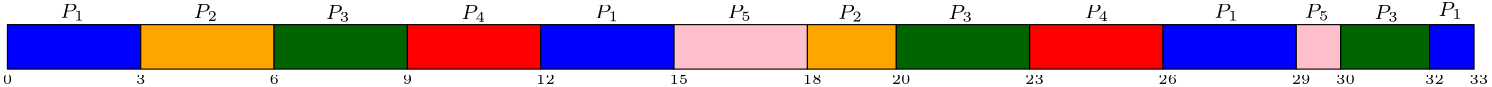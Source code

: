 <?xml version="1.0"?>
<!DOCTYPE ipe SYSTEM "ipe.dtd">
<ipe version="70218" creator="Ipe 7.2.28">
<info created="D:20241128194451" modified="D:20241128195508"/>
<ipestyle name="basic">
<symbol name="arrow/arc(spx)">
<path stroke="sym-stroke" fill="sym-stroke" pen="sym-pen">
0 0 m
-1 0.333 l
-1 -0.333 l
h
</path>
</symbol>
<symbol name="arrow/farc(spx)">
<path stroke="sym-stroke" fill="white" pen="sym-pen">
0 0 m
-1 0.333 l
-1 -0.333 l
h
</path>
</symbol>
<symbol name="arrow/ptarc(spx)">
<path stroke="sym-stroke" fill="sym-stroke" pen="sym-pen">
0 0 m
-1 0.333 l
-0.8 0 l
-1 -0.333 l
h
</path>
</symbol>
<symbol name="arrow/fptarc(spx)">
<path stroke="sym-stroke" fill="white" pen="sym-pen">
0 0 m
-1 0.333 l
-0.8 0 l
-1 -0.333 l
h
</path>
</symbol>
<symbol name="mark/circle(sx)" transformations="translations">
<path fill="sym-stroke">
0.6 0 0 0.6 0 0 e
0.4 0 0 0.4 0 0 e
</path>
</symbol>
<symbol name="mark/disk(sx)" transformations="translations">
<path fill="sym-stroke">
0.6 0 0 0.6 0 0 e
</path>
</symbol>
<symbol name="mark/fdisk(sfx)" transformations="translations">
<group>
<path fill="sym-fill">
0.5 0 0 0.5 0 0 e
</path>
<path fill="sym-stroke" fillrule="eofill">
0.6 0 0 0.6 0 0 e
0.4 0 0 0.4 0 0 e
</path>
</group>
</symbol>
<symbol name="mark/box(sx)" transformations="translations">
<path fill="sym-stroke" fillrule="eofill">
-0.6 -0.6 m
0.6 -0.6 l
0.6 0.6 l
-0.6 0.6 l
h
-0.4 -0.4 m
0.4 -0.4 l
0.4 0.4 l
-0.4 0.4 l
h
</path>
</symbol>
<symbol name="mark/square(sx)" transformations="translations">
<path fill="sym-stroke">
-0.6 -0.6 m
0.6 -0.6 l
0.6 0.6 l
-0.6 0.6 l
h
</path>
</symbol>
<symbol name="mark/fsquare(sfx)" transformations="translations">
<group>
<path fill="sym-fill">
-0.5 -0.5 m
0.5 -0.5 l
0.5 0.5 l
-0.5 0.5 l
h
</path>
<path fill="sym-stroke" fillrule="eofill">
-0.6 -0.6 m
0.6 -0.6 l
0.6 0.6 l
-0.6 0.6 l
h
-0.4 -0.4 m
0.4 -0.4 l
0.4 0.4 l
-0.4 0.4 l
h
</path>
</group>
</symbol>
<symbol name="mark/cross(sx)" transformations="translations">
<group>
<path fill="sym-stroke">
-0.43 -0.57 m
0.57 0.43 l
0.43 0.57 l
-0.57 -0.43 l
h
</path>
<path fill="sym-stroke">
-0.43 0.57 m
0.57 -0.43 l
0.43 -0.57 l
-0.57 0.43 l
h
</path>
</group>
</symbol>
<symbol name="arrow/fnormal(spx)">
<path stroke="sym-stroke" fill="white" pen="sym-pen">
0 0 m
-1 0.333 l
-1 -0.333 l
h
</path>
</symbol>
<symbol name="arrow/pointed(spx)">
<path stroke="sym-stroke" fill="sym-stroke" pen="sym-pen">
0 0 m
-1 0.333 l
-0.8 0 l
-1 -0.333 l
h
</path>
</symbol>
<symbol name="arrow/fpointed(spx)">
<path stroke="sym-stroke" fill="white" pen="sym-pen">
0 0 m
-1 0.333 l
-0.8 0 l
-1 -0.333 l
h
</path>
</symbol>
<symbol name="arrow/linear(spx)">
<path stroke="sym-stroke" pen="sym-pen">
-1 0.333 m
0 0 l
-1 -0.333 l
</path>
</symbol>
<symbol name="arrow/fdouble(spx)">
<path stroke="sym-stroke" fill="white" pen="sym-pen">
0 0 m
-1 0.333 l
-1 -0.333 l
h
-1 0 m
-2 0.333 l
-2 -0.333 l
h
</path>
</symbol>
<symbol name="arrow/double(spx)">
<path stroke="sym-stroke" fill="sym-stroke" pen="sym-pen">
0 0 m
-1 0.333 l
-1 -0.333 l
h
-1 0 m
-2 0.333 l
-2 -0.333 l
h
</path>
</symbol>
<symbol name="arrow/mid-normal(spx)">
<path stroke="sym-stroke" fill="sym-stroke" pen="sym-pen">
0.5 0 m
-0.5 0.333 l
-0.5 -0.333 l
h
</path>
</symbol>
<symbol name="arrow/mid-fnormal(spx)">
<path stroke="sym-stroke" fill="white" pen="sym-pen">
0.5 0 m
-0.5 0.333 l
-0.5 -0.333 l
h
</path>
</symbol>
<symbol name="arrow/mid-pointed(spx)">
<path stroke="sym-stroke" fill="sym-stroke" pen="sym-pen">
0.5 0 m
-0.5 0.333 l
-0.3 0 l
-0.5 -0.333 l
h
</path>
</symbol>
<symbol name="arrow/mid-fpointed(spx)">
<path stroke="sym-stroke" fill="white" pen="sym-pen">
0.5 0 m
-0.5 0.333 l
-0.3 0 l
-0.5 -0.333 l
h
</path>
</symbol>
<symbol name="arrow/mid-double(spx)">
<path stroke="sym-stroke" fill="sym-stroke" pen="sym-pen">
1 0 m
0 0.333 l
0 -0.333 l
h
0 0 m
-1 0.333 l
-1 -0.333 l
h
</path>
</symbol>
<symbol name="arrow/mid-fdouble(spx)">
<path stroke="sym-stroke" fill="white" pen="sym-pen">
1 0 m
0 0.333 l
0 -0.333 l
h
0 0 m
-1 0.333 l
-1 -0.333 l
h
</path>
</symbol>
<anglesize name="22.5 deg" value="22.5"/>
<anglesize name="30 deg" value="30"/>
<anglesize name="45 deg" value="45"/>
<anglesize name="60 deg" value="60"/>
<anglesize name="90 deg" value="90"/>
<arrowsize name="large" value="10"/>
<arrowsize name="small" value="5"/>
<arrowsize name="tiny" value="3"/>
<color name="blue" value="0 0 1"/>
<color name="brown" value="0.647 0.165 0.165"/>
<color name="darkblue" value="0 0 0.545"/>
<color name="darkcyan" value="0 0.545 0.545"/>
<color name="darkgray" value="0.663"/>
<color name="darkgreen" value="0 0.392 0"/>
<color name="darkmagenta" value="0.545 0 0.545"/>
<color name="darkorange" value="1 0.549 0"/>
<color name="darkred" value="0.545 0 0"/>
<color name="gold" value="1 0.843 0"/>
<color name="gray" value="0.745"/>
<color name="green" value="0 1 0"/>
<color name="lightblue" value="0.678 0.847 0.902"/>
<color name="lightcyan" value="0.878 1 1"/>
<color name="lightgray" value="0.827"/>
<color name="lightgreen" value="0.565 0.933 0.565"/>
<color name="lightyellow" value="1 1 0.878"/>
<color name="navy" value="0 0 0.502"/>
<color name="orange" value="1 0.647 0"/>
<color name="pink" value="1 0.753 0.796"/>
<color name="purple" value="0.627 0.125 0.941"/>
<color name="red" value="1 0 0"/>
<color name="seagreen" value="0.18 0.545 0.341"/>
<color name="turquoise" value="0.251 0.878 0.816"/>
<color name="violet" value="0.933 0.51 0.933"/>
<color name="yellow" value="1 1 0"/>
<dashstyle name="dash dot dotted" value="[4 2 1 2 1 2] 0"/>
<dashstyle name="dash dotted" value="[4 2 1 2] 0"/>
<dashstyle name="dashed" value="[4] 0"/>
<dashstyle name="dotted" value="[1 3] 0"/>
<gridsize name="10 pts (~3.5 mm)" value="10"/>
<gridsize name="14 pts (~5 mm)" value="14"/>
<gridsize name="16 pts (~6 mm)" value="16"/>
<gridsize name="20 pts (~7 mm)" value="20"/>
<gridsize name="28 pts (~10 mm)" value="28"/>
<gridsize name="32 pts (~12 mm)" value="32"/>
<gridsize name="4 pts" value="4"/>
<gridsize name="56 pts (~20 mm)" value="56"/>
<gridsize name="8 pts (~3 mm)" value="8"/>
<opacity name="10%" value="0.1"/>
<opacity name="30%" value="0.3"/>
<opacity name="50%" value="0.5"/>
<opacity name="75%" value="0.75"/>
<pen name="fat" value="1.2"/>
<pen name="heavier" value="0.8"/>
<pen name="ultrafat" value="2"/>
<symbolsize name="large" value="5"/>
<symbolsize name="small" value="2"/>
<symbolsize name="tiny" value="1.1"/>
<textsize name="Huge" value="\Huge"/>
<textsize name="LARGE" value="\LARGE"/>
<textsize name="Large" value="\Large"/>
<textsize name="footnote" value="\footnotesize"/>
<textsize name="huge" value="\huge"/>
<textsize name="large" value="\large"/>
<textsize name="script" value="\scriptsize"/>
<textsize name="small" value="\small"/>
<textsize name="tiny" value="\tiny"/>
<textstyle name="center" begin="\begin{center}" end="\end{center}"/>
<textstyle name="item" begin="\begin{itemize}\item{}" end="\end{itemize}"/>
<textstyle name="itemize" begin="\begin{itemize}" end="\end{itemize}"/>
<tiling name="falling" angle="-60" step="4" width="1"/>
<tiling name="rising" angle="30" step="4" width="1"/>
</ipestyle>
<page>
<layer name="alpha"/>
<view layers="alpha" active="alpha"/>
<text layer="alpha" matrix="1 0 0 1 -49.6624 -37.4037" transformations="translations" pos="64 576" stroke="black" type="label" width="3.39" height="3.21" depth="0" valign="baseline" size="tiny">0</text>
<text matrix="1 0 0 1 -49.6624 -37.4037" transformations="translations" pos="112 576" stroke="black" type="label" width="3.39" height="3.21" depth="0" valign="baseline" size="tiny">3</text>
<text matrix="1 0 0 1 -49.6624 -37.4037" transformations="translations" pos="160 576" stroke="black" type="label" width="3.39" height="3.21" depth="0" valign="baseline" size="tiny">6</text>
<text matrix="1 0 0 1 -49.6624 -37.4037" transformations="translations" pos="208 576" stroke="black" type="label" width="3.39" height="3.21" depth="0" valign="baseline" size="tiny">9</text>
<text matrix="1 0 0 1 -49.6624 -37.4037" transformations="translations" pos="256 576" stroke="black" type="label" width="6.78" height="3.21" depth="0" valign="baseline" size="tiny">12</text>
<text matrix="1 0 0 1 -49.6624 -37.4037" transformations="translations" pos="304 576" stroke="black" type="label" width="6.78" height="3.21" depth="0" valign="baseline" size="tiny">15</text>
<text matrix="1 0 0 1 -49.6624 -37.4037" transformations="translations" pos="352 576" stroke="black" type="label" width="6.78" height="3.21" depth="0" valign="baseline" size="tiny">18</text>
<text matrix="1 0 0 1 -49.6624 -37.4037" transformations="translations" pos="384 576" stroke="black" type="label" width="6.78" height="3.21" depth="0" valign="baseline" size="tiny">20</text>
<text matrix="1 0 0 1 -49.6624 -37.4037" transformations="translations" pos="432 576" stroke="black" type="label" width="6.78" height="3.21" depth="0" valign="baseline" size="tiny">23</text>
<text matrix="1 0 0 1 -49.6624 -37.4037" transformations="translations" pos="480 576" stroke="black" type="label" width="6.78" height="3.21" depth="0" valign="baseline" size="tiny">26</text>
<text matrix="1 0 0 1 -49.6624 -37.4037" transformations="translations" pos="528 576" stroke="black" type="label" width="6.78" height="3.21" depth="0" valign="baseline" size="tiny">29</text>
<text matrix="1 0 0 1 -49.6624 -37.4037" transformations="translations" pos="544 576" stroke="black" type="label" width="6.78" height="3.21" depth="0" valign="baseline" size="tiny">30</text>
<text matrix="1 0 0 1 -49.6624 -37.4037" transformations="translations" pos="576 576" stroke="black" type="label" width="6.78" height="3.21" depth="0" valign="baseline" size="tiny">32</text>
<text matrix="1 0 0 1 -49.6624 -37.4037" transformations="translations" pos="592 576" stroke="black" type="label" width="6.78" height="3.21" depth="0" valign="baseline" size="tiny">33</text>
<path matrix="1 0 0 1 0 -32" stroke="black" fill="blue">
16 592 m
16 576 l
64 576 l
64 592 l
h
</path>
<path stroke="black" fill="orange">
64 560 m
64 544 l
112 544 l
112 560 l
h
</path>
<path stroke="black" fill="darkgreen">
112 560 m
112 544 l
160 544 l
160 560 l
h
</path>
<path stroke="black" fill="red">
160 560 m
160 544 l
208 544 l
208 560 l
h
</path>
<path stroke="black" fill="blue">
208 560 m
208 544 l
256 544 l
256 560 l
h
</path>
<path stroke="black" fill="pink">
256 560 m
256 544 l
304 544 l
304 560 l
h
</path>
<path stroke="black" fill="orange">
304 560 m
304 544 l
336 544 l
336 560 l
h
</path>
<path stroke="black" fill="darkgreen">
336 560 m
336 544 l
384 544 l
384 560 l
h
</path>
<path stroke="black" fill="red">
384 560 m
384 544 l
432 544 l
432 560 l
h
</path>
<path stroke="black" fill="blue">
432 560 m
432 544 l
480 544 l
480 560 l
h
</path>
<path stroke="black" fill="pink">
480 560 m
480 544 l
496 544 l
496 560 l
h
</path>
<path stroke="black" fill="darkgreen">
496 560 m
496 544 l
528 544 l
528 560 l
h
</path>
<path stroke="black" fill="blue">
528 560 m
528 544 l
544 544 l
544 560 l
h
</path>
<text matrix="1 0 0 1 4.05208 -1.9194" transformations="translations" pos="30.9511 564.377" stroke="black" type="label" width="8.961" height="4.772" depth="0.99" valign="baseline" size="script" style="math">P_1</text>
<text matrix="1 0 0 1 196.419 -2.13255" transformations="translations" pos="30.9511 564.377" stroke="black" type="label" width="8.961" height="4.772" depth="0.99" valign="baseline" size="script" style="math">P_1</text>
<text matrix="1 0 0 1 419.497 -1.91928" transformations="translations" pos="30.9511 564.377" stroke="black" type="label" width="8.961" height="4.772" depth="0.99" valign="baseline" size="script" style="math">P_1</text>
<text matrix="1 0 0 1 500.112 -1.27948" transformations="translations" pos="30.9511 564.377" stroke="black" type="label" width="8.961" height="4.772" depth="0.99" valign="baseline" size="script" style="math">P_1</text>
<text matrix="1 0 0 1 52.0481 -2.03705" transformations="translations" pos="30.9511 564.377" stroke="black" type="label" width="8.961" height="4.772" depth="0.99" valign="baseline" size="script" style="math">P_2</text>
<text matrix="1 0 0 1 284.083 -2.24996" transformations="translations" pos="30.9511 564.377" stroke="black" type="label" width="8.961" height="4.772" depth="0.99" valign="baseline" size="script" style="math">P_2</text>
<text matrix="1 0 0 1 99.6278 -2.3243" transformations="translations" pos="30.9511 564.377" stroke="black" type="label" width="8.961" height="4.772" depth="0.99" valign="baseline" size="script" style="math">P_3</text>
<text matrix="1 0 0 1 323.771 -2.32455" transformations="translations" pos="30.9511 564.377" stroke="black" type="label" width="8.961" height="4.772" depth="0.99" valign="baseline" size="script" style="math">P_3</text>
<text matrix="1 0 0 1 477.111 -2.32455" transformations="translations" pos="30.9511 564.377" stroke="black" type="label" width="8.961" height="4.772" depth="0.99" valign="baseline" size="script" style="math">P_3</text>
<text matrix="1 0 0 1 148.466 -2.32475" transformations="translations" pos="30.9511 564.377" stroke="black" type="label" width="8.961" height="4.772" depth="0.99" valign="baseline" size="script" style="math">P_4</text>
<text matrix="1 0 0 1 372.768 -2.11512" transformations="translations" pos="30.9511 564.377" stroke="black" type="label" width="8.961" height="4.772" depth="0.99" valign="baseline" size="script" style="math">P_4</text>
<text matrix="1 0 0 1 244.19 -2.10755" transformations="translations" pos="30.9511 564.377" stroke="black" type="label" width="8.961" height="4.772" depth="0.99" valign="baseline" size="script" style="math">P_5</text>
<text matrix="1 0 0 1 452.125 -1.89382" transformations="translations" pos="30.9511 564.377" stroke="black" type="label" width="8.961" height="4.772" depth="0.99" valign="baseline" size="script" style="math">P_5</text>
</page>
</ipe>
